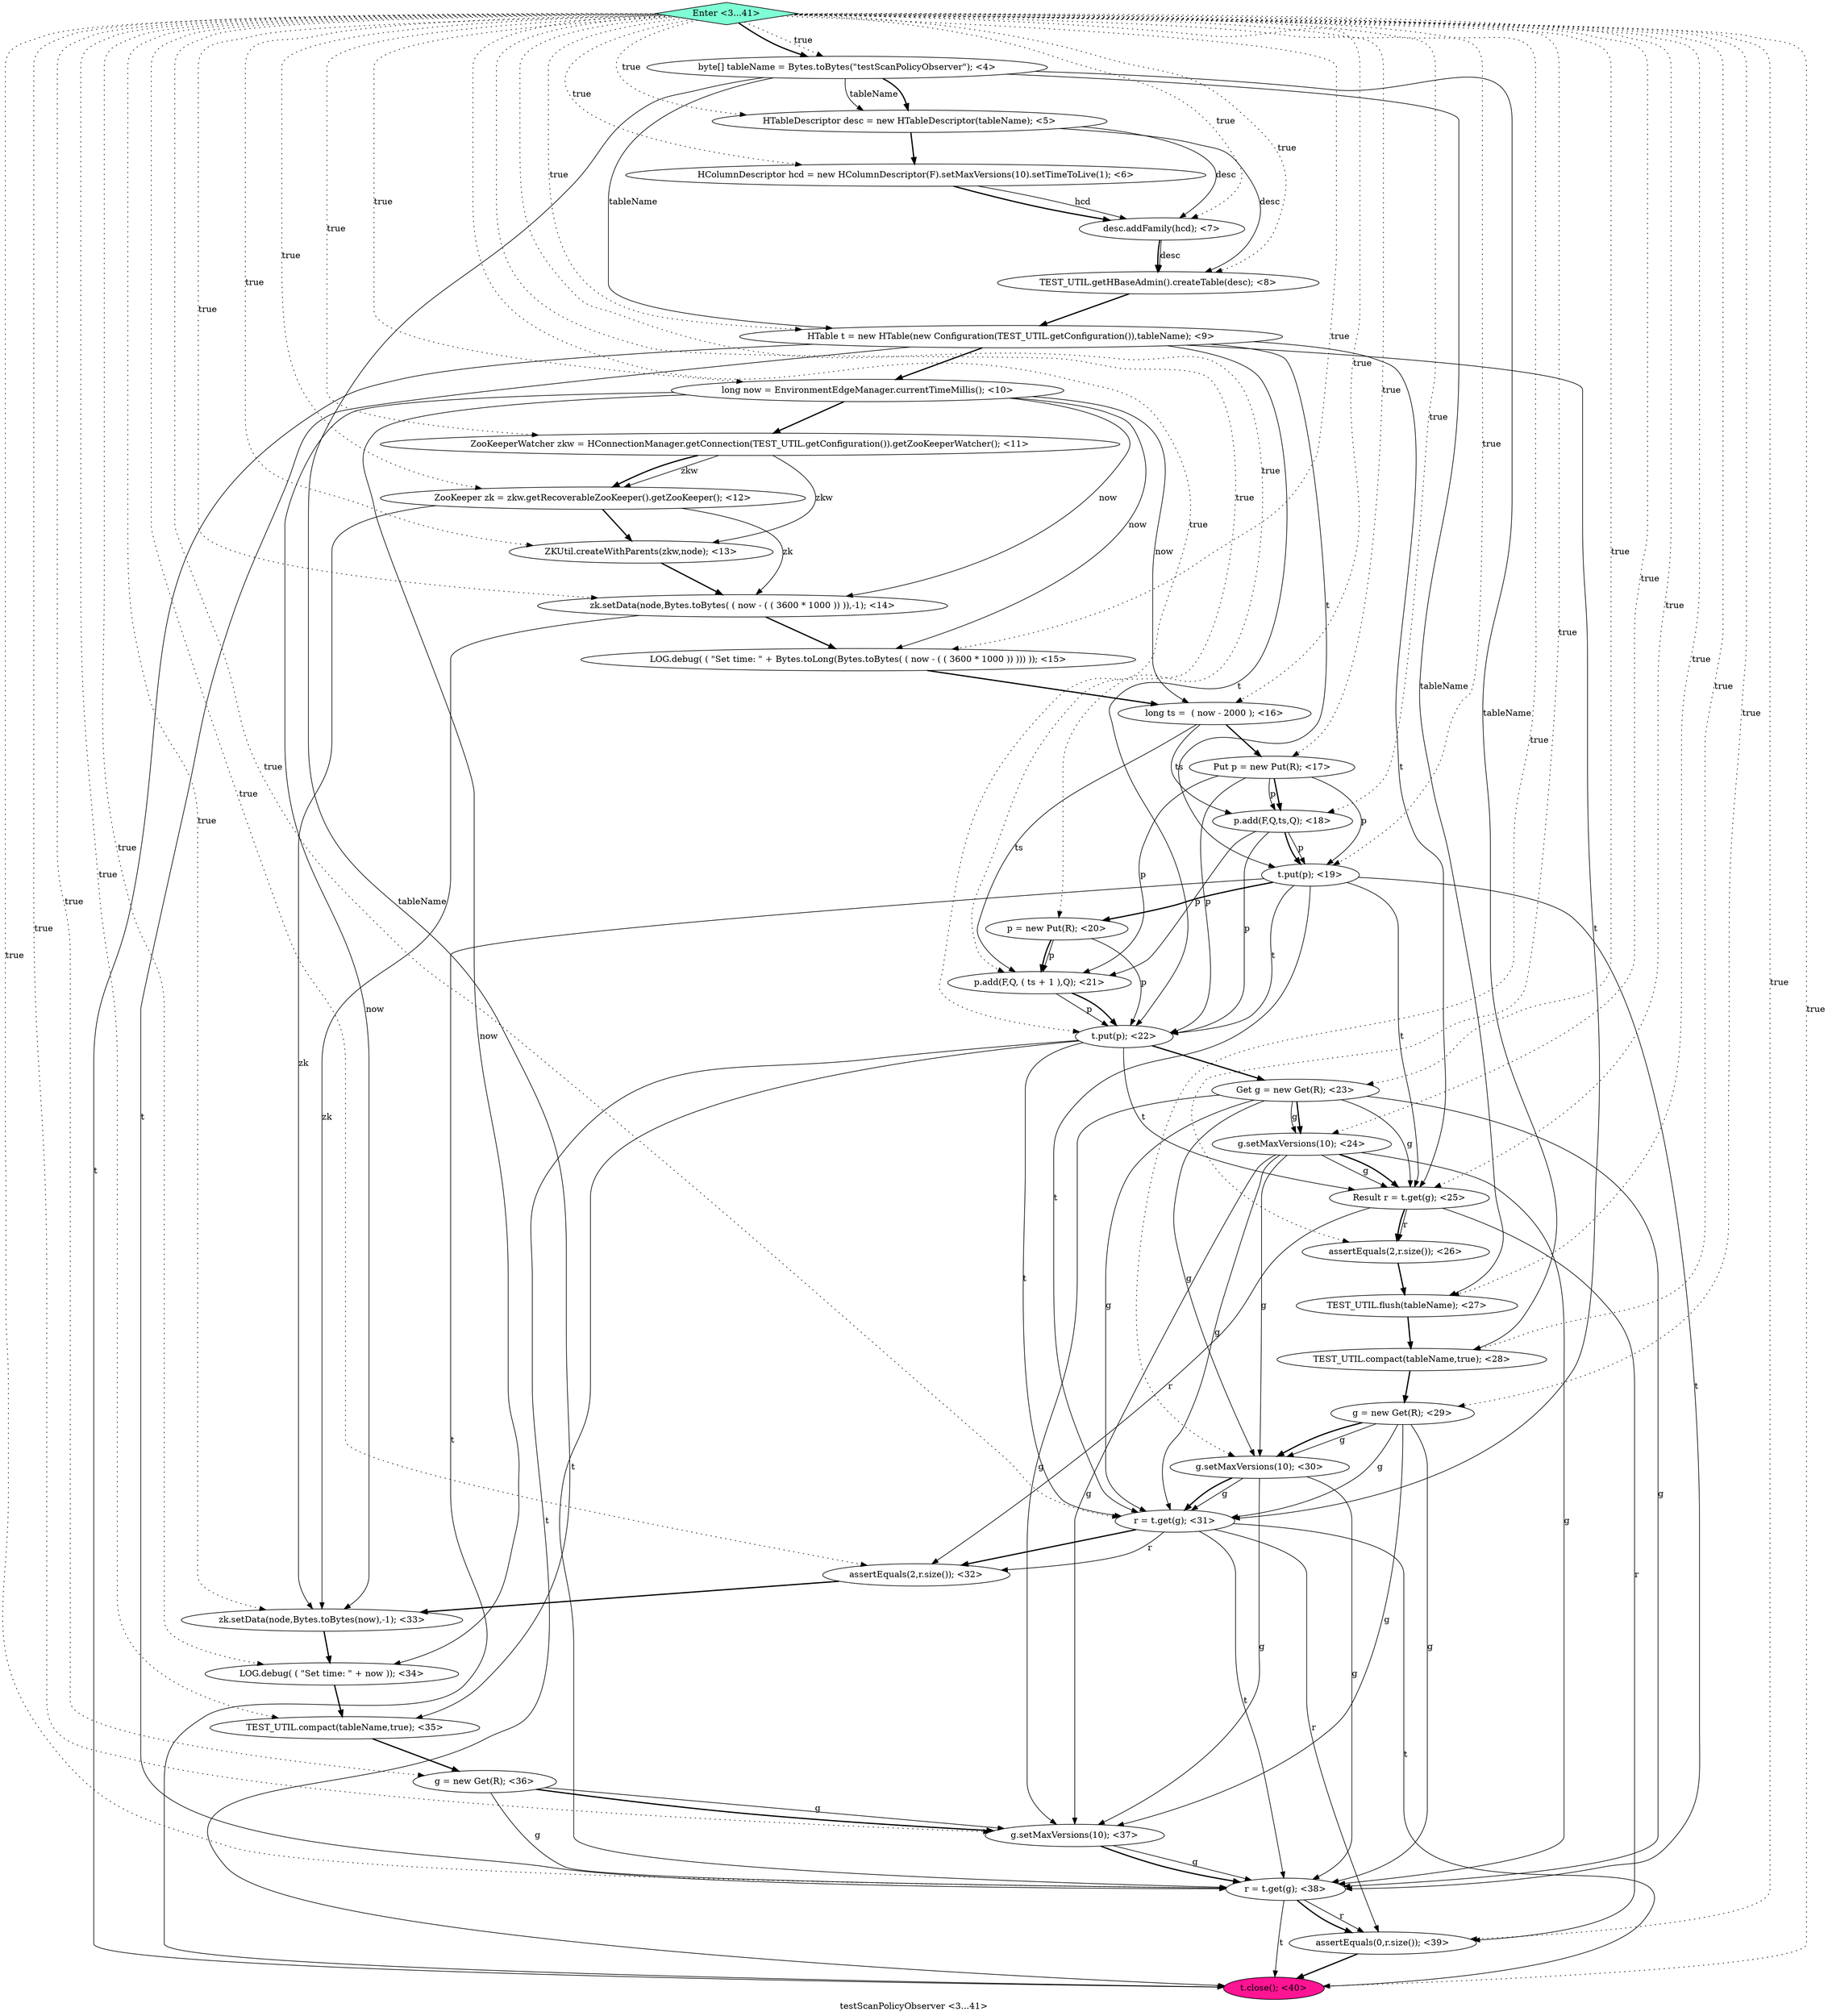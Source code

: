 digraph PDG {
label = "testScanPolicyObserver <3...41>";
0.28 [style = filled, label = "assertEquals(2,r.size()); <32>", fillcolor = white, shape = ellipse];
0.1 [style = filled, label = "HTableDescriptor desc = new HTableDescriptor(tableName); <5>", fillcolor = white, shape = ellipse];
0.8 [style = filled, label = "ZooKeeper zk = zkw.getRecoverableZooKeeper().getZooKeeper(); <12>", fillcolor = white, shape = ellipse];
0.13 [style = filled, label = "Put p = new Put(R); <17>", fillcolor = white, shape = ellipse];
0.24 [style = filled, label = "TEST_UTIL.compact(tableName,true); <28>", fillcolor = white, shape = ellipse];
0.11 [style = filled, label = "LOG.debug( ( \"Set time: \" + Bytes.toLong(Bytes.toBytes( ( now - ( ( 3600 * 1000 )) ))) )); <15>", fillcolor = white, shape = ellipse];
0.2 [style = filled, label = "HColumnDescriptor hcd = new HColumnDescriptor(F).setMaxVersions(10).setTimeToLive(1); <6>", fillcolor = white, shape = ellipse];
0.0 [style = filled, label = "byte[] tableName = Bytes.toBytes(\"testScanPolicyObserver\"); <4>", fillcolor = white, shape = ellipse];
0.14 [style = filled, label = "p.add(F,Q,ts,Q); <18>", fillcolor = white, shape = ellipse];
0.19 [style = filled, label = "Get g = new Get(R); <23>", fillcolor = white, shape = ellipse];
0.35 [style = filled, label = "assertEquals(0,r.size()); <39>", fillcolor = white, shape = ellipse];
0.15 [style = filled, label = "t.put(p); <19>", fillcolor = white, shape = ellipse];
0.23 [style = filled, label = "TEST_UTIL.flush(tableName); <27>", fillcolor = white, shape = ellipse];
0.6 [style = filled, label = "long now = EnvironmentEdgeManager.currentTimeMillis(); <10>", fillcolor = white, shape = ellipse];
0.29 [style = filled, label = "zk.setData(node,Bytes.toBytes(now),-1); <33>", fillcolor = white, shape = ellipse];
0.30 [style = filled, label = "LOG.debug( ( \"Set time: \" + now )); <34>", fillcolor = white, shape = ellipse];
0.37 [style = filled, label = "Enter <3...41>", fillcolor = aquamarine, shape = diamond];
0.18 [style = filled, label = "t.put(p); <22>", fillcolor = white, shape = ellipse];
0.3 [style = filled, label = "desc.addFamily(hcd); <7>", fillcolor = white, shape = ellipse];
0.9 [style = filled, label = "ZKUtil.createWithParents(zkw,node); <13>", fillcolor = white, shape = ellipse];
0.12 [style = filled, label = "long ts =  ( now - 2000 ); <16>", fillcolor = white, shape = ellipse];
0.10 [style = filled, label = "zk.setData(node,Bytes.toBytes( ( now - ( ( 3600 * 1000 )) )),-1); <14>", fillcolor = white, shape = ellipse];
0.33 [style = filled, label = "g.setMaxVersions(10); <37>", fillcolor = white, shape = ellipse];
0.5 [style = filled, label = "HTable t = new HTable(new Configuration(TEST_UTIL.getConfiguration()),tableName); <9>", fillcolor = white, shape = ellipse];
0.16 [style = filled, label = "p = new Put(R); <20>", fillcolor = white, shape = ellipse];
0.20 [style = filled, label = "g.setMaxVersions(10); <24>", fillcolor = white, shape = ellipse];
0.17 [style = filled, label = "p.add(F,Q, ( ts + 1 ),Q); <21>", fillcolor = white, shape = ellipse];
0.26 [style = filled, label = "g.setMaxVersions(10); <30>", fillcolor = white, shape = ellipse];
0.4 [style = filled, label = "TEST_UTIL.getHBaseAdmin().createTable(desc); <8>", fillcolor = white, shape = ellipse];
0.31 [style = filled, label = "TEST_UTIL.compact(tableName,true); <35>", fillcolor = white, shape = ellipse];
0.27 [style = filled, label = "r = t.get(g); <31>", fillcolor = white, shape = ellipse];
0.32 [style = filled, label = "g = new Get(R); <36>", fillcolor = white, shape = ellipse];
0.36 [style = filled, label = "t.close(); <40>", fillcolor = deeppink, shape = ellipse];
0.7 [style = filled, label = "ZooKeeperWatcher zkw = HConnectionManager.getConnection(TEST_UTIL.getConfiguration()).getZooKeeperWatcher(); <11>", fillcolor = white, shape = ellipse];
0.22 [style = filled, label = "assertEquals(2,r.size()); <26>", fillcolor = white, shape = ellipse];
0.21 [style = filled, label = "Result r = t.get(g); <25>", fillcolor = white, shape = ellipse];
0.25 [style = filled, label = "g = new Get(R); <29>", fillcolor = white, shape = ellipse];
0.34 [style = filled, label = "r = t.get(g); <38>", fillcolor = white, shape = ellipse];
0.0 -> 0.1 [style = solid, label="tableName"];
0.0 -> 0.1 [style = bold, label=""];
0.0 -> 0.5 [style = solid, label="tableName"];
0.0 -> 0.23 [style = solid, label="tableName"];
0.0 -> 0.24 [style = solid, label="tableName"];
0.0 -> 0.31 [style = solid, label="tableName"];
0.1 -> 0.2 [style = bold, label=""];
0.1 -> 0.3 [style = solid, label="desc"];
0.1 -> 0.4 [style = solid, label="desc"];
0.2 -> 0.3 [style = solid, label="hcd"];
0.2 -> 0.3 [style = bold, label=""];
0.3 -> 0.4 [style = solid, label="desc"];
0.3 -> 0.4 [style = bold, label=""];
0.4 -> 0.5 [style = bold, label=""];
0.5 -> 0.6 [style = bold, label=""];
0.5 -> 0.15 [style = solid, label="t"];
0.5 -> 0.18 [style = solid, label="t"];
0.5 -> 0.21 [style = solid, label="t"];
0.5 -> 0.27 [style = solid, label="t"];
0.5 -> 0.34 [style = solid, label="t"];
0.5 -> 0.36 [style = solid, label="t"];
0.6 -> 0.7 [style = bold, label=""];
0.6 -> 0.10 [style = solid, label="now"];
0.6 -> 0.11 [style = solid, label="now"];
0.6 -> 0.12 [style = solid, label="now"];
0.6 -> 0.29 [style = solid, label="now"];
0.6 -> 0.30 [style = solid, label="now"];
0.7 -> 0.8 [style = solid, label="zkw"];
0.7 -> 0.8 [style = bold, label=""];
0.7 -> 0.9 [style = solid, label="zkw"];
0.8 -> 0.9 [style = bold, label=""];
0.8 -> 0.10 [style = solid, label="zk"];
0.8 -> 0.29 [style = solid, label="zk"];
0.9 -> 0.10 [style = bold, label=""];
0.10 -> 0.11 [style = bold, label=""];
0.10 -> 0.29 [style = solid, label="zk"];
0.11 -> 0.12 [style = bold, label=""];
0.12 -> 0.13 [style = bold, label=""];
0.12 -> 0.14 [style = solid, label="ts"];
0.12 -> 0.17 [style = solid, label="ts"];
0.13 -> 0.14 [style = solid, label="p"];
0.13 -> 0.14 [style = bold, label=""];
0.13 -> 0.15 [style = solid, label="p"];
0.13 -> 0.17 [style = solid, label="p"];
0.13 -> 0.18 [style = solid, label="p"];
0.14 -> 0.15 [style = solid, label="p"];
0.14 -> 0.15 [style = bold, label=""];
0.14 -> 0.17 [style = solid, label="p"];
0.14 -> 0.18 [style = solid, label="p"];
0.15 -> 0.16 [style = bold, label=""];
0.15 -> 0.18 [style = solid, label="t"];
0.15 -> 0.21 [style = solid, label="t"];
0.15 -> 0.27 [style = solid, label="t"];
0.15 -> 0.34 [style = solid, label="t"];
0.15 -> 0.36 [style = solid, label="t"];
0.16 -> 0.17 [style = solid, label="p"];
0.16 -> 0.17 [style = bold, label=""];
0.16 -> 0.18 [style = solid, label="p"];
0.17 -> 0.18 [style = solid, label="p"];
0.17 -> 0.18 [style = bold, label=""];
0.18 -> 0.19 [style = bold, label=""];
0.18 -> 0.21 [style = solid, label="t"];
0.18 -> 0.27 [style = solid, label="t"];
0.18 -> 0.34 [style = solid, label="t"];
0.18 -> 0.36 [style = solid, label="t"];
0.19 -> 0.20 [style = solid, label="g"];
0.19 -> 0.20 [style = bold, label=""];
0.19 -> 0.21 [style = solid, label="g"];
0.19 -> 0.26 [style = solid, label="g"];
0.19 -> 0.27 [style = solid, label="g"];
0.19 -> 0.33 [style = solid, label="g"];
0.19 -> 0.34 [style = solid, label="g"];
0.20 -> 0.21 [style = solid, label="g"];
0.20 -> 0.21 [style = bold, label=""];
0.20 -> 0.26 [style = solid, label="g"];
0.20 -> 0.27 [style = solid, label="g"];
0.20 -> 0.33 [style = solid, label="g"];
0.20 -> 0.34 [style = solid, label="g"];
0.21 -> 0.22 [style = solid, label="r"];
0.21 -> 0.22 [style = bold, label=""];
0.21 -> 0.28 [style = solid, label="r"];
0.21 -> 0.35 [style = solid, label="r"];
0.22 -> 0.23 [style = bold, label=""];
0.23 -> 0.24 [style = bold, label=""];
0.24 -> 0.25 [style = bold, label=""];
0.25 -> 0.26 [style = solid, label="g"];
0.25 -> 0.26 [style = bold, label=""];
0.25 -> 0.27 [style = solid, label="g"];
0.25 -> 0.33 [style = solid, label="g"];
0.25 -> 0.34 [style = solid, label="g"];
0.26 -> 0.27 [style = solid, label="g"];
0.26 -> 0.27 [style = bold, label=""];
0.26 -> 0.33 [style = solid, label="g"];
0.26 -> 0.34 [style = solid, label="g"];
0.27 -> 0.28 [style = solid, label="r"];
0.27 -> 0.28 [style = bold, label=""];
0.27 -> 0.34 [style = solid, label="t"];
0.27 -> 0.35 [style = solid, label="r"];
0.27 -> 0.36 [style = solid, label="t"];
0.28 -> 0.29 [style = bold, label=""];
0.29 -> 0.30 [style = bold, label=""];
0.30 -> 0.31 [style = bold, label=""];
0.31 -> 0.32 [style = bold, label=""];
0.32 -> 0.33 [style = solid, label="g"];
0.32 -> 0.33 [style = bold, label=""];
0.32 -> 0.34 [style = solid, label="g"];
0.33 -> 0.34 [style = solid, label="g"];
0.33 -> 0.34 [style = bold, label=""];
0.34 -> 0.35 [style = solid, label="r"];
0.34 -> 0.35 [style = bold, label=""];
0.34 -> 0.36 [style = solid, label="t"];
0.35 -> 0.36 [style = bold, label=""];
0.37 -> 0.0 [style = dotted, label="true"];
0.37 -> 0.0 [style = bold, label=""];
0.37 -> 0.1 [style = dotted, label="true"];
0.37 -> 0.2 [style = dotted, label="true"];
0.37 -> 0.3 [style = dotted, label="true"];
0.37 -> 0.4 [style = dotted, label="true"];
0.37 -> 0.5 [style = dotted, label="true"];
0.37 -> 0.6 [style = dotted, label="true"];
0.37 -> 0.7 [style = dotted, label="true"];
0.37 -> 0.8 [style = dotted, label="true"];
0.37 -> 0.9 [style = dotted, label="true"];
0.37 -> 0.10 [style = dotted, label="true"];
0.37 -> 0.11 [style = dotted, label="true"];
0.37 -> 0.12 [style = dotted, label="true"];
0.37 -> 0.13 [style = dotted, label="true"];
0.37 -> 0.14 [style = dotted, label="true"];
0.37 -> 0.15 [style = dotted, label="true"];
0.37 -> 0.16 [style = dotted, label="true"];
0.37 -> 0.17 [style = dotted, label="true"];
0.37 -> 0.18 [style = dotted, label="true"];
0.37 -> 0.19 [style = dotted, label="true"];
0.37 -> 0.20 [style = dotted, label="true"];
0.37 -> 0.21 [style = dotted, label="true"];
0.37 -> 0.22 [style = dotted, label="true"];
0.37 -> 0.23 [style = dotted, label="true"];
0.37 -> 0.24 [style = dotted, label="true"];
0.37 -> 0.25 [style = dotted, label="true"];
0.37 -> 0.26 [style = dotted, label="true"];
0.37 -> 0.27 [style = dotted, label="true"];
0.37 -> 0.28 [style = dotted, label="true"];
0.37 -> 0.29 [style = dotted, label="true"];
0.37 -> 0.30 [style = dotted, label="true"];
0.37 -> 0.31 [style = dotted, label="true"];
0.37 -> 0.32 [style = dotted, label="true"];
0.37 -> 0.33 [style = dotted, label="true"];
0.37 -> 0.34 [style = dotted, label="true"];
0.37 -> 0.35 [style = dotted, label="true"];
0.37 -> 0.36 [style = dotted, label="true"];
}

